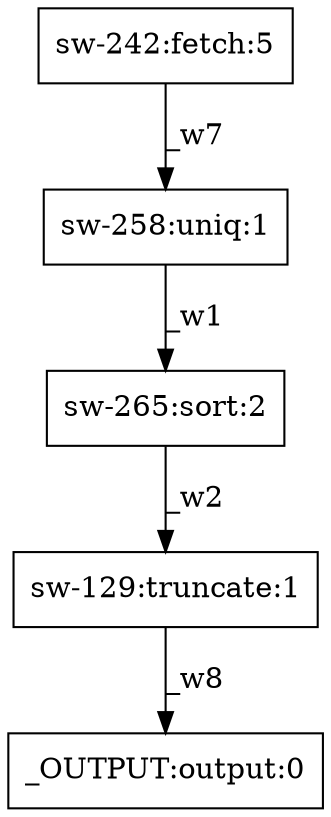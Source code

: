 digraph test1 { node [shape=box] "_OUTPUT" [label="_OUTPUT:output:0"];"sw-242" [label="sw-242:fetch:5"];"sw-258" [label="sw-258:uniq:1"];"sw-265" [label="sw-265:sort:2"];"sw-129" [label="sw-129:truncate:1"];"sw-258" -> "sw-265" [label="_w1"];"sw-265" -> "sw-129" [label="_w2"];"sw-242" -> "sw-258" [label="_w7"];"sw-129" -> "_OUTPUT" [label="_w8"];}